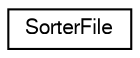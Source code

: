 digraph "Graphical Class Hierarchy"
{
  edge [fontname="FreeSans",fontsize="10",labelfontname="FreeSans",labelfontsize="10"];
  node [fontname="FreeSans",fontsize="10",shape=record];
  rankdir="LR";
  Node0 [label="SorterFile",height=0.2,width=0.4,color="black", fillcolor="white", style="filled",URL="$structSorterFile.html"];
}
